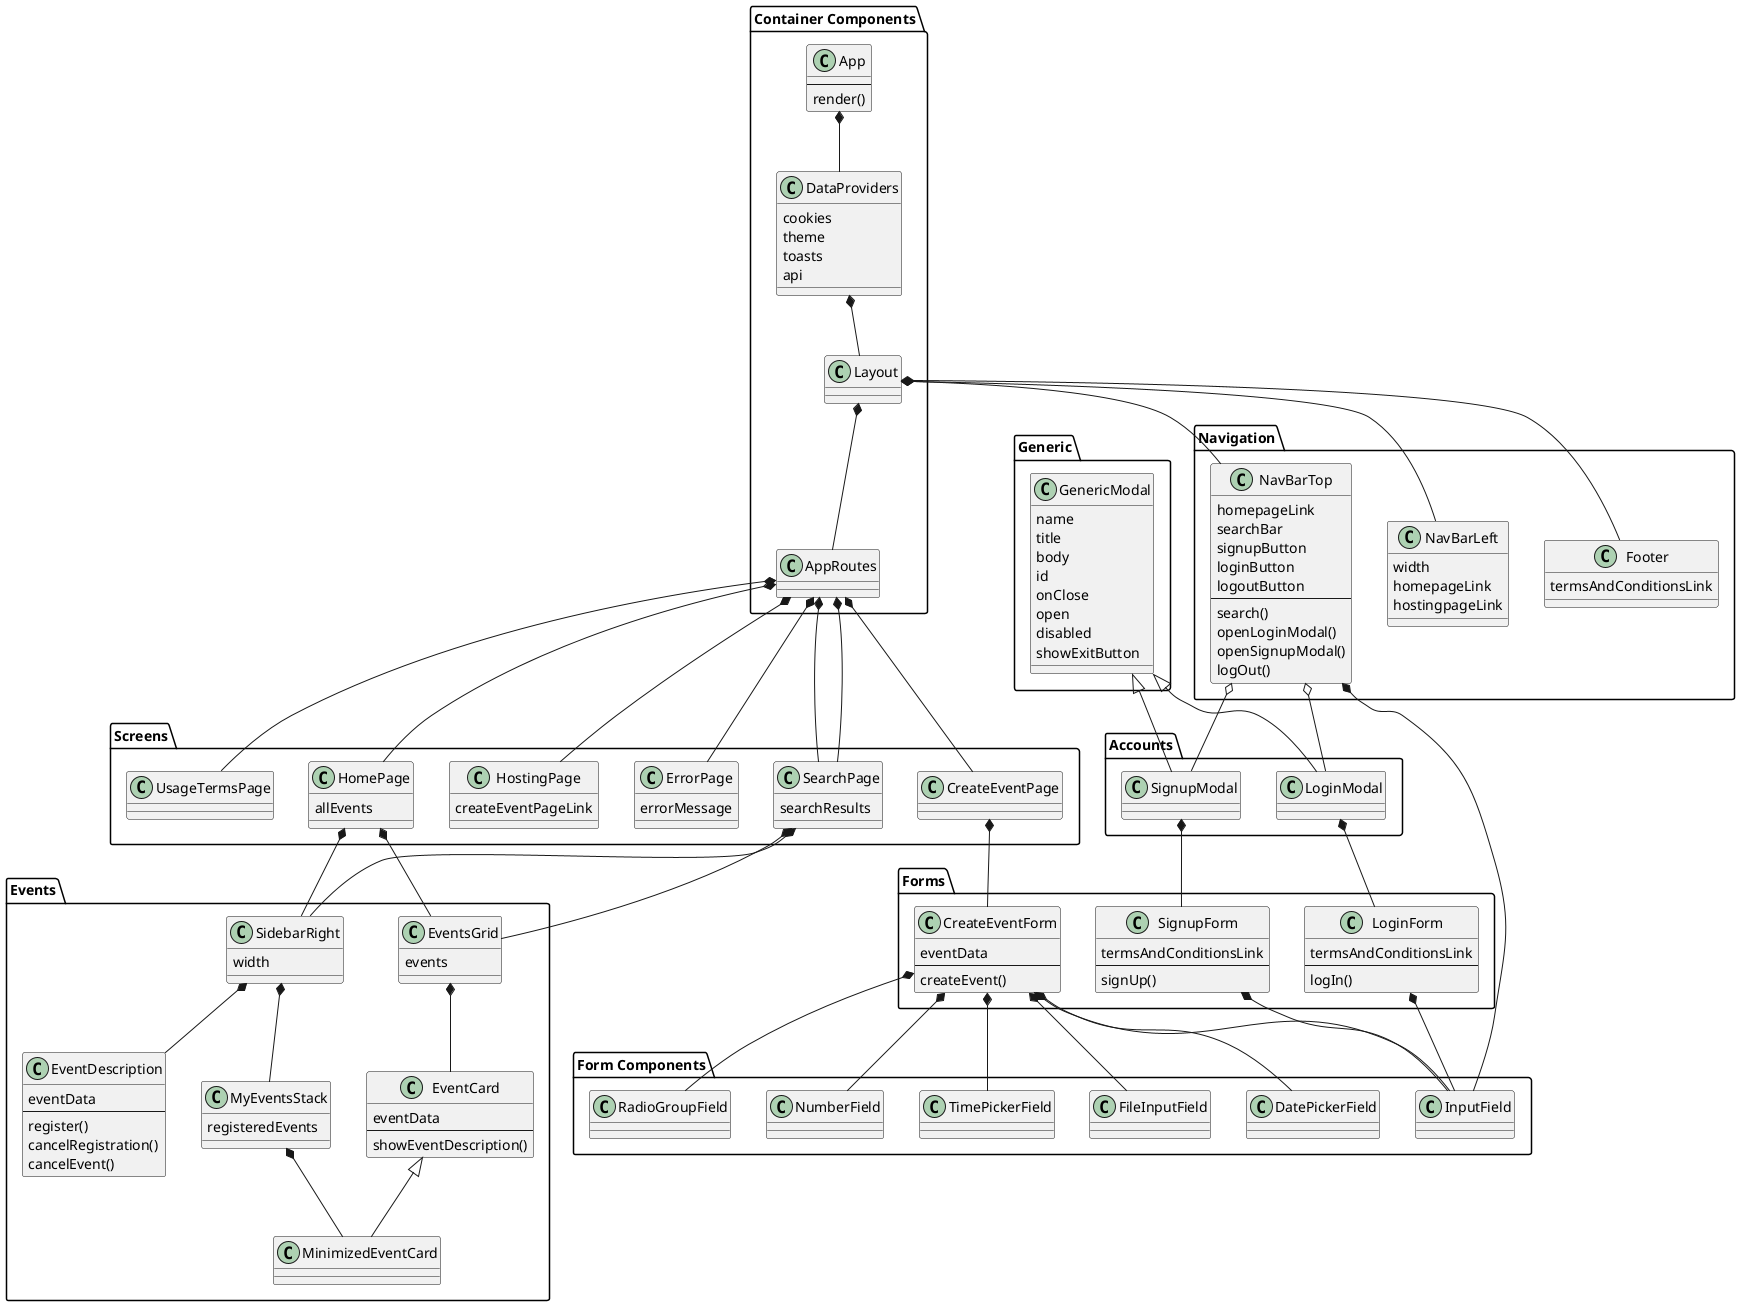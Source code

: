 @startuml frontEndDiagrams

package "Container Components" {
    class App {
        --
        render()
    }
    class AppRoutes
    class DataProviders {
        cookies
        theme
        toasts
        api
    }
    class Layout

    App *-- DataProviders
    DataProviders *-- Layout
    Layout *-- AppRoutes
}
package Screens {
    class HomePage {
        allEvents
    }
    class CreateEventPage
    class ErrorPage {
        errorMessage
    }
    class HostingPage {
        createEventPageLink
    }
    class SearchPage {
        searchResults
    }
    class UsageTermsPage
}

AppRoutes *-- HomePage
AppRoutes *-- SearchPage
AppRoutes *-- UsageTermsPage
AppRoutes *-- ErrorPage
AppRoutes *-- SearchPage
AppRoutes *-- HostingPage
AppRoutes *-- CreateEventPage

package Navigation {
    class NavBarLeft {
        width
        homepageLink
        hostingpageLink
    }

    class NavBarTop {
        homepageLink
        searchBar
        signupButton
        loginButton
        logoutButton
        --
        search()
        openLoginModal()
        openSignupModal()
        logOut()
    }
    class Footer {
        termsAndConditionsLink
    }
}


package Generic {
    class GenericModal {
        name
        title
        body
        id
        onClose
        open
        disabled
        showExitButton
    }
    
}

package Accounts {
    class LoginModal
    class SignupModal 
    
}

package Events {
    class SidebarRight {
        width
    }

    class MyEventsStack {
        registeredEvents
    }
    class EventDescription {
        eventData
        --
        register()
        cancelRegistration()
        cancelEvent()
    }
    class EventCard {
        eventData
        --
        showEventDescription()
    }
    class MinimizedEventCard
    class EventsGrid {
        events
    }
    
}

package Forms {
    class CreateEventForm {
        eventData
        --
        createEvent()
    }
    class SignupForm {
        termsAndConditionsLink
        --
        signUp()
    }

    class LoginForm {
        termsAndConditionsLink
        --
        logIn()
    }
}
package "Form Components" {
    class DatePickerField
    class FileInputField
    class InputField
    class NumberField
    class RadioGroupField
    class TimePickerField
}

Layout *-- NavBarLeft
Layout *-- NavBarTop
Layout *-- Footer


GenericModal <|-- LoginModal
GenericModal <|-- SignupModal

NavBarTop o-- LoginModal
NavBarTop o-- SignupModal



EventCard <|-- MinimizedEventCard
MyEventsStack *-- MinimizedEventCard

SidebarRight *-- MyEventsStack
SidebarRight *-- EventDescription


EventsGrid *-- EventCard

HomePage *-- SidebarRight
HomePage *-- EventsGrid

SearchPage *-- SidebarRight
SearchPage *-- EventsGrid



SignupModal *-- SignupForm
LoginModal *-- LoginForm
CreateEventPage *-- CreateEventForm


CreateEventForm *-- DatePickerField
CreateEventForm *-- FileInputField
CreateEventForm *-- InputField
CreateEventForm *-- NumberField
CreateEventForm *-- RadioGroupField
CreateEventForm *-- TimePickerField

SignupForm *-- InputField

LoginForm *-- InputField

NavBarTop *-- InputField
@enduml